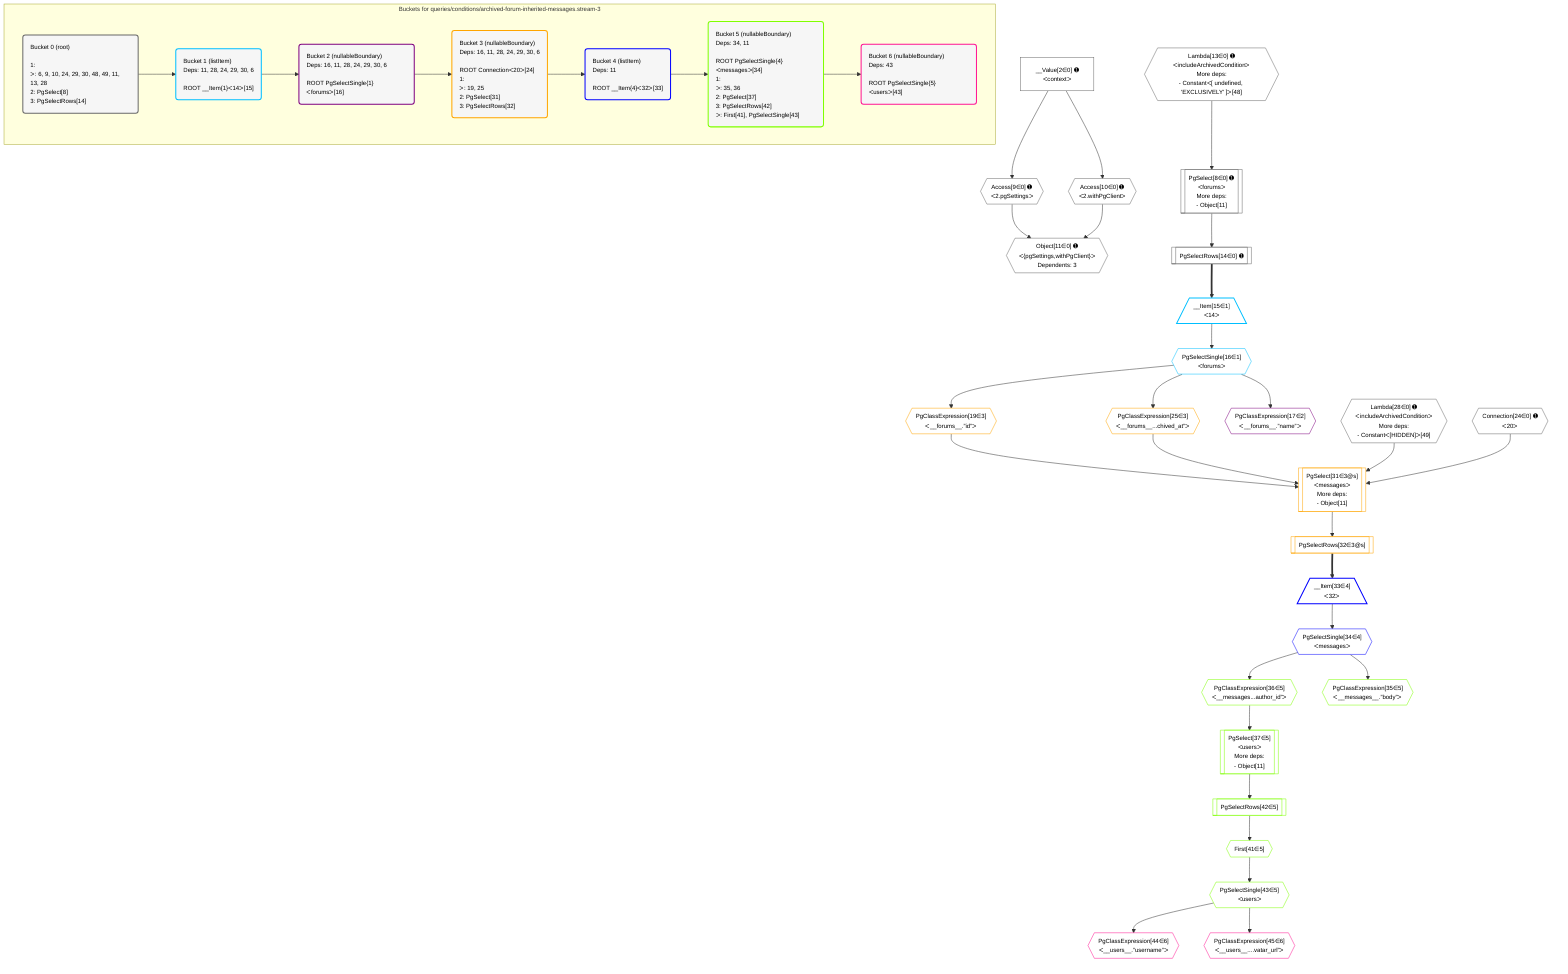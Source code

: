 %%{init: {'themeVariables': { 'fontSize': '12px'}}}%%
graph TD
    classDef path fill:#eee,stroke:#000,color:#000
    classDef plan fill:#fff,stroke-width:1px,color:#000
    classDef itemplan fill:#fff,stroke-width:2px,color:#000
    classDef unbatchedplan fill:#dff,stroke-width:1px,color:#000
    classDef sideeffectplan fill:#fcc,stroke-width:2px,color:#000
    classDef bucket fill:#f6f6f6,color:#000,stroke-width:2px,text-align:left

    subgraph "Buckets for queries/conditions/archived-forum-inherited-messages.stream-3"
    Bucket0("Bucket 0 (root)<br /><br />1: <br />ᐳ: 6, 9, 10, 24, 29, 30, 48, 49, 11, 13, 28<br />2: PgSelect[8]<br />3: PgSelectRows[14]"):::bucket
    Bucket1("Bucket 1 (listItem)<br />Deps: 11, 28, 24, 29, 30, 6<br /><br />ROOT __Item{1}ᐸ14ᐳ[15]"):::bucket
    Bucket2("Bucket 2 (nullableBoundary)<br />Deps: 16, 11, 28, 24, 29, 30, 6<br /><br />ROOT PgSelectSingle{1}ᐸforumsᐳ[16]"):::bucket
    Bucket3("Bucket 3 (nullableBoundary)<br />Deps: 16, 11, 28, 24, 29, 30, 6<br /><br />ROOT Connectionᐸ20ᐳ[24]<br />1: <br />ᐳ: 19, 25<br />2: PgSelect[31]<br />3: PgSelectRows[32]"):::bucket
    Bucket4("Bucket 4 (listItem)<br />Deps: 11<br /><br />ROOT __Item{4}ᐸ32ᐳ[33]"):::bucket
    Bucket5("Bucket 5 (nullableBoundary)<br />Deps: 34, 11<br /><br />ROOT PgSelectSingle{4}ᐸmessagesᐳ[34]<br />1: <br />ᐳ: 35, 36<br />2: PgSelect[37]<br />3: PgSelectRows[42]<br />ᐳ: First[41], PgSelectSingle[43]"):::bucket
    Bucket6("Bucket 6 (nullableBoundary)<br />Deps: 43<br /><br />ROOT PgSelectSingle{5}ᐸusersᐳ[43]"):::bucket
    end
    Bucket0 --> Bucket1
    Bucket1 --> Bucket2
    Bucket2 --> Bucket3
    Bucket3 --> Bucket4
    Bucket4 --> Bucket5
    Bucket5 --> Bucket6

    %% plan dependencies
    PgSelect8[["PgSelect[8∈0] ➊<br />ᐸforumsᐳ<br />More deps:<br />- Object[11]"]]:::plan
    Lambda13{{"Lambda[13∈0] ➊<br />ᐸincludeArchivedConditionᐳ<br />More deps:<br />- Constantᐸ[ undefined, 'EXCLUSIVELY' ]ᐳ[48]"}}:::plan
    Lambda13 --> PgSelect8
    Object11{{"Object[11∈0] ➊<br />ᐸ{pgSettings,withPgClient}ᐳ<br />Dependents: 3"}}:::plan
    Access9{{"Access[9∈0] ➊<br />ᐸ2.pgSettingsᐳ"}}:::plan
    Access10{{"Access[10∈0] ➊<br />ᐸ2.withPgClientᐳ"}}:::plan
    Access9 & Access10 --> Object11
    __Value2["__Value[2∈0] ➊<br />ᐸcontextᐳ"]:::plan
    __Value2 --> Access9
    __Value2 --> Access10
    PgSelectRows14[["PgSelectRows[14∈0] ➊"]]:::plan
    PgSelect8 --> PgSelectRows14
    Lambda28{{"Lambda[28∈0] ➊<br />ᐸincludeArchivedConditionᐳ<br />More deps:<br />- Constantᐸ[HIDDEN]ᐳ[49]"}}:::plan
    Connection24{{"Connection[24∈0] ➊<br />ᐸ20ᐳ"}}:::plan
    __Item15[/"__Item[15∈1]<br />ᐸ14ᐳ"\]:::itemplan
    PgSelectRows14 ==> __Item15
    PgSelectSingle16{{"PgSelectSingle[16∈1]<br />ᐸforumsᐳ"}}:::plan
    __Item15 --> PgSelectSingle16
    PgClassExpression17{{"PgClassExpression[17∈2]<br />ᐸ__forums__.”name”ᐳ"}}:::plan
    PgSelectSingle16 --> PgClassExpression17
    PgSelect31[["PgSelect[31∈3@s]<br />ᐸmessagesᐳ<br />More deps:<br />- Object[11]"]]:::plan
    PgClassExpression19{{"PgClassExpression[19∈3]<br />ᐸ__forums__.”id”ᐳ"}}:::plan
    PgClassExpression25{{"PgClassExpression[25∈3]<br />ᐸ__forums__...chived_at”ᐳ"}}:::plan
    PgClassExpression19 & PgClassExpression25 & Lambda28 & Connection24 --> PgSelect31
    PgSelectSingle16 --> PgClassExpression19
    PgSelectSingle16 --> PgClassExpression25
    PgSelectRows32[["PgSelectRows[32∈3@s]"]]:::plan
    PgSelect31 --> PgSelectRows32
    __Item33[/"__Item[33∈4]<br />ᐸ32ᐳ"\]:::itemplan
    PgSelectRows32 ==> __Item33
    PgSelectSingle34{{"PgSelectSingle[34∈4]<br />ᐸmessagesᐳ"}}:::plan
    __Item33 --> PgSelectSingle34
    PgSelect37[["PgSelect[37∈5]<br />ᐸusersᐳ<br />More deps:<br />- Object[11]"]]:::plan
    PgClassExpression36{{"PgClassExpression[36∈5]<br />ᐸ__messages...author_id”ᐳ"}}:::plan
    PgClassExpression36 --> PgSelect37
    PgClassExpression35{{"PgClassExpression[35∈5]<br />ᐸ__messages__.”body”ᐳ"}}:::plan
    PgSelectSingle34 --> PgClassExpression35
    PgSelectSingle34 --> PgClassExpression36
    First41{{"First[41∈5]"}}:::plan
    PgSelectRows42[["PgSelectRows[42∈5]"]]:::plan
    PgSelectRows42 --> First41
    PgSelect37 --> PgSelectRows42
    PgSelectSingle43{{"PgSelectSingle[43∈5]<br />ᐸusersᐳ"}}:::plan
    First41 --> PgSelectSingle43
    PgClassExpression44{{"PgClassExpression[44∈6]<br />ᐸ__users__.”username”ᐳ"}}:::plan
    PgSelectSingle43 --> PgClassExpression44
    PgClassExpression45{{"PgClassExpression[45∈6]<br />ᐸ__users__....vatar_url”ᐳ"}}:::plan
    PgSelectSingle43 --> PgClassExpression45

    %% define steps
    classDef bucket0 stroke:#696969
    class Bucket0,__Value2,PgSelect8,Access9,Access10,Object11,Lambda13,PgSelectRows14,Connection24,Lambda28 bucket0
    classDef bucket1 stroke:#00bfff
    class Bucket1,__Item15,PgSelectSingle16 bucket1
    classDef bucket2 stroke:#7f007f
    class Bucket2,PgClassExpression17 bucket2
    classDef bucket3 stroke:#ffa500
    class Bucket3,PgClassExpression19,PgClassExpression25,PgSelect31,PgSelectRows32 bucket3
    classDef bucket4 stroke:#0000ff
    class Bucket4,__Item33,PgSelectSingle34 bucket4
    classDef bucket5 stroke:#7fff00
    class Bucket5,PgClassExpression35,PgClassExpression36,PgSelect37,First41,PgSelectRows42,PgSelectSingle43 bucket5
    classDef bucket6 stroke:#ff1493
    class Bucket6,PgClassExpression44,PgClassExpression45 bucket6